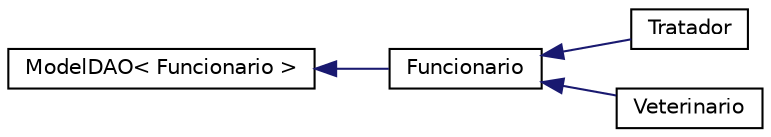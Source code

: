 digraph "Gráfico de Hierarquia de Classes"
{
  edge [fontname="Helvetica",fontsize="10",labelfontname="Helvetica",labelfontsize="10"];
  node [fontname="Helvetica",fontsize="10",shape=record];
  rankdir="LR";
  Node0 [label="ModelDAO\< Funcionario \>",height=0.2,width=0.4,color="black", fillcolor="white", style="filled",URL="$df/dd0/classModelDAO.html"];
  Node0 -> Node1 [dir="back",color="midnightblue",fontsize="10",style="solid",fontname="Helvetica"];
  Node1 [label="Funcionario",height=0.2,width=0.4,color="black", fillcolor="white", style="filled",URL="$d2/de9/classFuncionario.html"];
  Node1 -> Node2 [dir="back",color="midnightblue",fontsize="10",style="solid",fontname="Helvetica"];
  Node2 [label="Tratador",height=0.2,width=0.4,color="black", fillcolor="white", style="filled",URL="$d1/dce/classTratador.html"];
  Node1 -> Node3 [dir="back",color="midnightblue",fontsize="10",style="solid",fontname="Helvetica"];
  Node3 [label="Veterinario",height=0.2,width=0.4,color="black", fillcolor="white", style="filled",URL="$df/d71/classVeterinario.html"];
}
